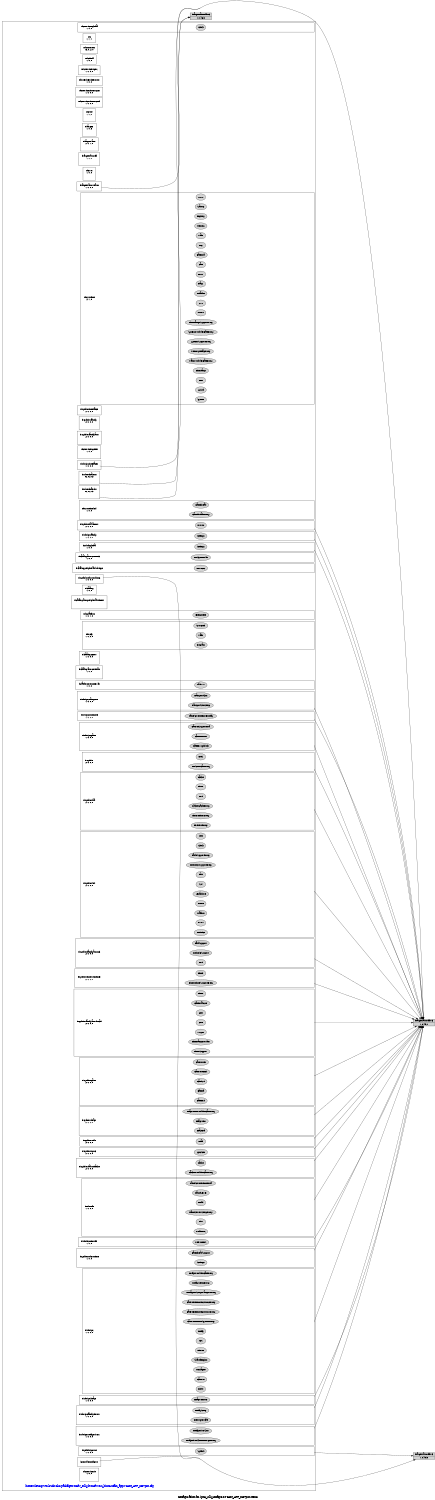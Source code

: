 digraph configuration {
    size="7.5,10";
    rankdir=LR;
    ranksep=".50 equally";
    concentrate=true;
    compound=true;
    label="\nConfiguration for ipnc_rdk_configuro/MAIN_APP_m3vpss.xem3"
  node [font=Helvetica, fontsize=14, fontcolor=black];  subgraph cluster0 {label=""; __cfg [label="/home/sksung/work/udx/ch2/packages/mcfw_sdk_dt/mcfw/src_bios6/main_app/MAIN_APP_m3vpss.cfg", color=white, fontcolor=blue];
    node [font=Helvetica, fontsize=10];    subgraph cluster1 {
        label="";
        xdc_services_global__top [shape=box,label="xdc.services.global\n1, 0, 0", color=white];
        xdc_services_global__bot [shape=point,label="", style=invis];
        xdc_services_global_Clock [style=filled,fillcolor=lightgray, label="Clock"];
        xdc_services_global__top -> xdc_services_global_Clock[style=invis];
        xdc_services_global_Clock -> xdc_services_global__bot[style=invis];
    }
    subgraph cluster2 {
        label="";
        xdc__top [shape=box,label="xdc\n1, 1, 1", color=white];
    }
    subgraph cluster3 {
        label="";
        xdc_corevers__top [shape=box,label="xdc.corevers\n16, 0, 2, 0", color=white];
    }
    subgraph cluster4 {
        label="";
        xdc_shelf__top [shape=box,label="xdc.shelf\n1, 0, 0", color=white];
    }
    subgraph cluster5 {
        label="";
        xdc_services_spec__top [shape=box,label="xdc.services.spec\n1, 0, 0, 0", color=white];
    }
    subgraph cluster6 {
        label="";
        xdc_services_intern_xsr__top [shape=box,label="xdc.services.intern.xsr\n1, 0, 0", color=white];
    }
    subgraph cluster7 {
        label="";
        xdc_services_intern_gen__top [shape=box,label="xdc.services.intern.gen\n1, 0, 0, 0", color=white];
    }
    subgraph cluster8 {
        label="";
        xdc_services_intern_cmd__top [shape=box,label="xdc.services.intern.cmd\n1, 0, 0, 0", color=white];
    }
    subgraph cluster9 {
        label="";
        xdc_bld__top [shape=box,label="xdc.bld\n1, 0, 2", color=white];
        xdc_bld__bot [shape=point,label="", style=invis];
    }
    subgraph cluster10 {
        label="";
        ti_targets__top [shape=box,label="ti.targets\n1, 0, 3", color=white];
        ti_targets__bot [shape=point,label="", style=invis];
    }
    subgraph cluster11 {
        label="";
        ti_targets_arm__top [shape=box,label="ti.targets.arm\n2, 0, 1, 0", color=white];
        ti_targets_arm__bot [shape=point,label="", style=invis];
    }
    subgraph cluster12 {
        label="";
        ti_targets_arm_elf__top [shape=box,label="ti.targets.arm.elf\n1, 0, 0", color=white];
        ti_targets_arm_elf__bot [shape=point,label="", style=invis];
    }
    subgraph cluster13 {
        label="";
        xdc_rov__top [shape=box,label="xdc.rov\n1, 0, 0", color=white];
        xdc_rov__bot [shape=point,label="", style=invis];
    }
    subgraph cluster14 {
        label="";
        xdc_runtime__top [shape=box,label="xdc.runtime\n2, 1, 0", color=white];
        xdc_runtime__bot [shape=point,label="", style=invis];
        xdc_runtime_Assert [style=filled,fillcolor=lightgray, label="Assert"];
        xdc_runtime__top -> xdc_runtime_Assert[style=invis];
        xdc_runtime_Assert -> xdc_runtime__bot[style=invis];
        xdc_runtime_Core [style=filled,fillcolor=lightgray, label="Core"];
        xdc_runtime__top -> xdc_runtime_Core[style=invis];
        xdc_runtime_Core -> xdc_runtime__bot[style=invis];
        xdc_runtime_Defaults [style=filled,fillcolor=lightgray, label="Defaults"];
        xdc_runtime__top -> xdc_runtime_Defaults[style=invis];
        xdc_runtime_Defaults -> xdc_runtime__bot[style=invis];
        xdc_runtime_Diags [style=filled,fillcolor=lightgray, label="Diags"];
        xdc_runtime__top -> xdc_runtime_Diags[style=invis];
        xdc_runtime_Diags -> xdc_runtime__bot[style=invis];
        xdc_runtime_Error [style=filled,fillcolor=lightgray, label="Error"];
        xdc_runtime__top -> xdc_runtime_Error[style=invis];
        xdc_runtime_Error -> xdc_runtime__bot[style=invis];
        xdc_runtime_Gate [style=filled,fillcolor=lightgray, label="Gate"];
        xdc_runtime__top -> xdc_runtime_Gate[style=invis];
        xdc_runtime_Gate -> xdc_runtime__bot[style=invis];
        xdc_runtime_GateNull [style=filled,fillcolor=lightgray, label="GateNull"];
        xdc_runtime__top -> xdc_runtime_GateNull[style=invis];
        xdc_runtime_GateNull -> xdc_runtime__bot[style=invis];
        xdc_runtime_Log [style=filled,fillcolor=lightgray, label="Log"];
        xdc_runtime__top -> xdc_runtime_Log[style=invis];
        xdc_runtime_Log -> xdc_runtime__bot[style=invis];
        xdc_runtime_Main [style=filled,fillcolor=lightgray, label="Main"];
        xdc_runtime__top -> xdc_runtime_Main[style=invis];
        xdc_runtime_Main -> xdc_runtime__bot[style=invis];
        xdc_runtime_Memory [style=filled,fillcolor=lightgray, label="Memory"];
        xdc_runtime__top -> xdc_runtime_Memory[style=invis];
        xdc_runtime_Memory -> xdc_runtime__bot[style=invis];
        xdc_runtime_Registry [style=filled,fillcolor=lightgray, label="Registry"];
        xdc_runtime__top -> xdc_runtime_Registry[style=invis];
        xdc_runtime_Registry -> xdc_runtime__bot[style=invis];
        xdc_runtime_Startup [style=filled,fillcolor=lightgray, label="Startup"];
        xdc_runtime__top -> xdc_runtime_Startup[style=invis];
        xdc_runtime_Startup -> xdc_runtime__bot[style=invis];
        xdc_runtime_Reset [style=filled,fillcolor=lightgray, label="Reset"];
        xdc_runtime__top -> xdc_runtime_Reset[style=invis];
        xdc_runtime_Reset -> xdc_runtime__bot[style=invis];
        xdc_runtime_System [style=filled,fillcolor=lightgray, label="System"];
        xdc_runtime__top -> xdc_runtime_System[style=invis];
        xdc_runtime_System -> xdc_runtime__bot[style=invis];
        xdc_runtime_SysStd [style=filled,fillcolor=lightgray, label="SysStd"];
        xdc_runtime__top -> xdc_runtime_SysStd[style=invis];
        xdc_runtime_SysStd -> xdc_runtime__bot[style=invis];
        xdc_runtime_Text [style=filled,fillcolor=lightgray, label="Text"];
        xdc_runtime__top -> xdc_runtime_Text[style=invis];
        xdc_runtime_Text -> xdc_runtime__bot[style=invis];
        xdc_runtime_Timestamp [style=filled,fillcolor=lightgray, label="Timestamp"];
        xdc_runtime__top -> xdc_runtime_Timestamp[style=invis];
        xdc_runtime_Timestamp -> xdc_runtime__bot[style=invis];
        xdc_runtime_Main_Module_GateProxy [style=filled,fillcolor=lightgray, label="Main_Module_GateProxy"];
        xdc_runtime__top -> xdc_runtime_Main_Module_GateProxy[style=invis];
        xdc_runtime_Main_Module_GateProxy -> xdc_runtime__bot[style=invis];
        xdc_runtime_Memory_HeapProxy [style=filled,fillcolor=lightgray, label="Memory_HeapProxy"];
        xdc_runtime__top -> xdc_runtime_Memory_HeapProxy[style=invis];
        xdc_runtime_Memory_HeapProxy -> xdc_runtime__bot[style=invis];
        xdc_runtime_System_SupportProxy [style=filled,fillcolor=lightgray, label="System_SupportProxy"];
        xdc_runtime__top -> xdc_runtime_System_SupportProxy[style=invis];
        xdc_runtime_System_SupportProxy -> xdc_runtime__bot[style=invis];
        xdc_runtime_System_Module_GateProxy [style=filled,fillcolor=lightgray, label="System_Module_GateProxy"];
        xdc_runtime__top -> xdc_runtime_System_Module_GateProxy[style=invis];
        xdc_runtime_System_Module_GateProxy -> xdc_runtime__bot[style=invis];
        xdc_runtime_Timestamp_SupportProxy [style=filled,fillcolor=lightgray, label="Timestamp_SupportProxy"];
        xdc_runtime__top -> xdc_runtime_Timestamp_SupportProxy[style=invis];
        xdc_runtime_Timestamp_SupportProxy -> xdc_runtime__bot[style=invis];
    }
    subgraph cluster15 {
        label="";
        ti_targets_arm_rtsarm__top [shape=box,label="ti.targets.arm.rtsarm\n1, 0, 0, 0", color=white];
    }
    subgraph cluster16 {
        label="";
        ti_sysbios_interfaces__top [shape=box,label="ti.sysbios.interfaces\n2, 0, 0, 0", color=white];
    }
    subgraph cluster17 {
        label="";
        ti_sysbios_family__top [shape=box,label="ti.sysbios.family\n2, 0, 0, 0", color=white];
        ti_sysbios_family__bot [shape=point,label="", style=invis];
    }
    subgraph cluster18 {
        label="";
        ti_sysbios_family_arm__top [shape=box,label="ti.sysbios.family.arm\n2, 0, 0, 0", color=white];
        ti_sysbios_family_arm__bot [shape=point,label="", style=invis];
    }
    subgraph cluster19 {
        label="";
        xdc_services_getset__top [shape=box,label="xdc.services.getset\n1, 0, 0", color=white];
        xdc_services_getset__bot [shape=point,label="", style=invis];
    }
    subgraph cluster20 {
        label="";
        xdc_runtime_knl__top [shape=box,label="xdc.runtime.knl\n1, 0, 0", color=white];
        xdc_runtime_knl__bot [shape=point,label="", style=invis];
        xdc_runtime_knl_GateThread [style=filled,fillcolor=lightgray, label="GateThread"];
        xdc_runtime_knl__top -> xdc_runtime_knl_GateThread[style=invis];
        xdc_runtime_knl_GateThread -> xdc_runtime_knl__bot[style=invis];
        xdc_runtime_knl_GateThread_Proxy [style=filled,fillcolor=lightgray, label="GateThread_Proxy"];
        xdc_runtime_knl__top -> xdc_runtime_knl_GateThread_Proxy[style=invis];
        xdc_runtime_knl_GateThread_Proxy -> xdc_runtime_knl__bot[style=invis];
    }
    subgraph cluster21 {
        label="";
        ti_sdo_edma3_rm__top [shape=box,label="ti.sdo.edma3.rm\n02, 02, 02", color=white];
        ti_sdo_edma3_rm__bot [shape=point,label="", style=invis];
    }
    subgraph cluster22 {
        label="";
        ti_sdo_edma3_drv__top [shape=box,label="ti.sdo.edma3.drv\n02, 02, 02", color=white];
        ti_sdo_edma3_drv__bot [shape=point,label="", style=invis];
    }
    subgraph cluster23 {
        label="";
        ti_sysbios_hal_ammu__top [shape=box,label="ti.sysbios.hal.ammu\n2, 0, 0, 0", color=white];
        ti_sysbios_hal_ammu__bot [shape=point,label="", style=invis];
        ti_sysbios_hal_ammu_AMMU [style=filled,fillcolor=lightgray, label="AMMU"];
        ti_sysbios_hal_ammu__top -> ti_sysbios_hal_ammu_AMMU[style=invis];
        ti_sysbios_hal_ammu_AMMU -> ti_sysbios_hal_ammu__bot[style=invis];
    }
    subgraph cluster24 {
        label="";
        ti_sdo_ipc_interfaces__top [shape=box,label="ti.sdo.ipc.interfaces\n1, 0, 0, 0", color=white];
    }
    subgraph cluster25 {
        label="";
        ti_sdo_ipc_family__top [shape=box,label="ti.sdo.ipc.family\n1, 0, 0, 0", color=white];
        ti_sdo_ipc_family__bot [shape=point,label="", style=invis];
        ti_sdo_ipc_family_Settings [style=filled,fillcolor=lightgray, label="Settings"];
        ti_sdo_ipc_family__top -> ti_sdo_ipc_family_Settings[style=invis];
        ti_sdo_ipc_family_Settings -> ti_sdo_ipc_family__bot[style=invis];
    }
    subgraph cluster26 {
        label="";
        ti_syslink_utils_rtos_bios6__top [shape=box,label="ti.syslink.utils.rtos.bios6\n1, 0, 0, 0", color=white];
    }
    subgraph cluster27 {
        label="";
        ti_sdo_fc_global__top [shape=box,label="ti.sdo.fc.global\n1, 0, 0", color=white];
        ti_sdo_fc_global__bot [shape=point,label="", style=invis];
        ti_sdo_fc_global_Settings [style=filled,fillcolor=lightgray, label="Settings"];
        ti_sdo_fc_global__top -> ti_sdo_fc_global_Settings[style=invis];
        ti_sdo_fc_global_Settings -> ti_sdo_fc_global__bot[style=invis];
    }
    subgraph cluster28 {
        label="";
        ti_catalog_arm_cortexm3__top [shape=box,label="ti.catalog.arm.cortexm3\n1, 0, 0", color=white];
        ti_catalog_arm_cortexm3__bot [shape=point,label="", style=invis];
        ti_catalog_arm_cortexm3_TMS320TI814X [style=filled,fillcolor=lightgray, label="TMS320TI814X"];
        ti_catalog_arm_cortexm3__top -> ti_catalog_arm_cortexm3_TMS320TI814X[style=invis];
        ti_catalog_arm_cortexm3_TMS320TI814X -> ti_catalog_arm_cortexm3__bot[style=invis];
    }
    subgraph cluster29 {
        label="";
        ti_catalog_peripherals_hdvicp2__top [shape=box,label="ti.catalog.peripherals.hdvicp2\n", color=white];
        ti_catalog_peripherals_hdvicp2__bot [shape=point,label="", style=invis];
        ti_catalog_peripherals_hdvicp2_HDVICP2 [style=filled,fillcolor=lightgray, label="HDVICP2"];
        ti_catalog_peripherals_hdvicp2__top -> ti_catalog_peripherals_hdvicp2_HDVICP2[style=invis];
        ti_catalog_peripherals_hdvicp2_HDVICP2 -> ti_catalog_peripherals_hdvicp2__bot[style=invis];
    }
    subgraph cluster30 {
        label="";
        ti_catalog__top [shape=box,label="ti.catalog\n1, 0, 0", color=white];
    }
    subgraph cluster31 {
        label="";
        ti_catalog_arm_peripherals_timers__top [shape=box,label="ti.catalog.arm.peripherals.timers\n", color=white];
        ti_catalog_arm_peripherals_timers__bot [shape=point,label="", style=invis];
    }
    subgraph cluster32 {
        label="";
        xdc_platform__top [shape=box,label="xdc.platform\n1, 0, 1, 0", color=white];
        xdc_platform__bot [shape=point,label="", style=invis];
        xdc_platform_ExeContext [style=filled,fillcolor=lightgray, label="ExeContext"];
        xdc_platform__top -> xdc_platform_ExeContext[style=invis];
        xdc_platform_ExeContext -> xdc_platform__bot[style=invis];
    }
    subgraph cluster33 {
        label="";
        xdc_cfg__top [shape=box,label="xdc.cfg\n1, 0, 2, 0", color=white];
        xdc_cfg__bot [shape=point,label="", style=invis];
        xdc_cfg_Program [style=filled,fillcolor=lightgray, label="Program"];
        xdc_cfg__top -> xdc_cfg_Program[style=invis];
        xdc_cfg_Program -> xdc_cfg__bot[style=invis];
        xdc_cfg_Main [style=filled,fillcolor=lightgray, label="Main"];
        xdc_cfg__top -> xdc_cfg_Main[style=invis];
        xdc_cfg_Main -> xdc_cfg__bot[style=invis];
        xdc_cfg_SourceDir [style=filled,fillcolor=lightgray, label="SourceDir"];
        xdc_cfg__top -> xdc_cfg_SourceDir[style=invis];
        xdc_cfg_SourceDir -> xdc_cfg__bot[style=invis];
    }
    subgraph cluster34 {
        label="";
        ti_catalog_c6000__top [shape=box,label="ti.catalog.c6000\n1, 0, 0, 0", color=white];
        ti_catalog_c6000__bot [shape=point,label="", style=invis];
    }
    subgraph cluster35 {
        label="";
        ti_catalog_arm_cortexa8__top [shape=box,label="ti.catalog.arm.cortexa8\n1, 0, 0", color=white];
        ti_catalog_arm_cortexa8__bot [shape=point,label="", style=invis];
    }
    subgraph cluster36 {
        label="";
        ti_platforms_evmTI814X__top [shape=box,label="ti.platforms.evmTI814X\n1, 0, 0", color=white];
        ti_platforms_evmTI814X__bot [shape=point,label="", style=invis];
        ti_platforms_evmTI814X_Platform [style=filled,fillcolor=lightgray, label="Platform"];
        ti_platforms_evmTI814X__top -> ti_platforms_evmTI814X_Platform[style=invis];
        ti_platforms_evmTI814X_Platform -> ti_platforms_evmTI814X__bot[style=invis];
    }
    subgraph cluster37 {
        label="";
        ti_sysbios__top [shape=box,label="ti.sysbios\n2, 0, 0, 0", color=white];
        ti_sysbios__bot [shape=point,label="", style=invis];
        ti_sysbios_BIOS [style=filled,fillcolor=lightgray, label="BIOS"];
        ti_sysbios__top -> ti_sysbios_BIOS[style=invis];
        ti_sysbios_BIOS -> ti_sysbios__bot[style=invis];
        ti_sysbios_BIOS_RtsGateProxy [style=filled,fillcolor=lightgray, label="BIOS_RtsGateProxy"];
        ti_sysbios__top -> ti_sysbios_BIOS_RtsGateProxy[style=invis];
        ti_sysbios_BIOS_RtsGateProxy -> ti_sysbios__bot[style=invis];
    }
    subgraph cluster38 {
        label="";
        ti_sysbios_hal__top [shape=box,label="ti.sysbios.hal\n2, 0, 0, 0", color=white];
        ti_sysbios_hal__bot [shape=point,label="", style=invis];
        ti_sysbios_hal_Hwi [style=filled,fillcolor=lightgray, label="Hwi"];
        ti_sysbios_hal__top -> ti_sysbios_hal_Hwi[style=invis];
        ti_sysbios_hal_Hwi -> ti_sysbios_hal__bot[style=invis];
        ti_sysbios_hal_Timer [style=filled,fillcolor=lightgray, label="Timer"];
        ti_sysbios_hal__top -> ti_sysbios_hal_Timer[style=invis];
        ti_sysbios_hal_Timer -> ti_sysbios_hal__bot[style=invis];
        ti_sysbios_hal_Cache [style=filled,fillcolor=lightgray, label="Cache"];
        ti_sysbios_hal__top -> ti_sysbios_hal_Cache[style=invis];
        ti_sysbios_hal_Cache -> ti_sysbios_hal__bot[style=invis];
        ti_sysbios_hal_Hwi_HwiProxy [style=filled,fillcolor=lightgray, label="Hwi_HwiProxy"];
        ti_sysbios_hal__top -> ti_sysbios_hal_Hwi_HwiProxy[style=invis];
        ti_sysbios_hal_Hwi_HwiProxy -> ti_sysbios_hal__bot[style=invis];
        ti_sysbios_hal_Timer_TimerProxy [style=filled,fillcolor=lightgray, label="Timer_TimerProxy"];
        ti_sysbios_hal__top -> ti_sysbios_hal_Timer_TimerProxy[style=invis];
        ti_sysbios_hal_Timer_TimerProxy -> ti_sysbios_hal__bot[style=invis];
        ti_sysbios_hal_Cache_CacheProxy [style=filled,fillcolor=lightgray, label="Cache_CacheProxy"];
        ti_sysbios_hal__top -> ti_sysbios_hal_Cache_CacheProxy[style=invis];
        ti_sysbios_hal_Cache_CacheProxy -> ti_sysbios_hal__bot[style=invis];
    }
    subgraph cluster39 {
        label="";
        ti_sysbios_knl__top [shape=box,label="ti.sysbios.knl\n2, 0, 0, 0", color=white];
        ti_sysbios_knl__bot [shape=point,label="", style=invis];
        ti_sysbios_knl_Clock [style=filled,fillcolor=lightgray, label="Clock"];
        ti_sysbios_knl__top -> ti_sysbios_knl_Clock[style=invis];
        ti_sysbios_knl_Clock -> ti_sysbios_knl__bot[style=invis];
        ti_sysbios_knl_Idle [style=filled,fillcolor=lightgray, label="Idle"];
        ti_sysbios_knl__top -> ti_sysbios_knl_Idle[style=invis];
        ti_sysbios_knl_Idle -> ti_sysbios_knl__bot[style=invis];
        ti_sysbios_knl_Intrinsics [style=filled,fillcolor=lightgray, label="Intrinsics"];
        ti_sysbios_knl__top -> ti_sysbios_knl_Intrinsics[style=invis];
        ti_sysbios_knl_Intrinsics -> ti_sysbios_knl__bot[style=invis];
        ti_sysbios_knl_Event [style=filled,fillcolor=lightgray, label="Event"];
        ti_sysbios_knl__top -> ti_sysbios_knl_Event[style=invis];
        ti_sysbios_knl_Event -> ti_sysbios_knl__bot[style=invis];
        ti_sysbios_knl_Mailbox [style=filled,fillcolor=lightgray, label="Mailbox"];
        ti_sysbios_knl__top -> ti_sysbios_knl_Mailbox[style=invis];
        ti_sysbios_knl_Mailbox -> ti_sysbios_knl__bot[style=invis];
        ti_sysbios_knl_Queue [style=filled,fillcolor=lightgray, label="Queue"];
        ti_sysbios_knl__top -> ti_sysbios_knl_Queue[style=invis];
        ti_sysbios_knl_Queue -> ti_sysbios_knl__bot[style=invis];
        ti_sysbios_knl_Semaphore [style=filled,fillcolor=lightgray, label="Semaphore"];
        ti_sysbios_knl__top -> ti_sysbios_knl_Semaphore[style=invis];
        ti_sysbios_knl_Semaphore -> ti_sysbios_knl__bot[style=invis];
        ti_sysbios_knl_Swi [style=filled,fillcolor=lightgray, label="Swi"];
        ti_sysbios_knl__top -> ti_sysbios_knl_Swi[style=invis];
        ti_sysbios_knl_Swi -> ti_sysbios_knl__bot[style=invis];
        ti_sysbios_knl_Task [style=filled,fillcolor=lightgray, label="Task"];
        ti_sysbios_knl__top -> ti_sysbios_knl_Task[style=invis];
        ti_sysbios_knl_Task -> ti_sysbios_knl__bot[style=invis];
        ti_sysbios_knl_Intrinsics_SupportProxy [style=filled,fillcolor=lightgray, label="Intrinsics_SupportProxy"];
        ti_sysbios_knl__top -> ti_sysbios_knl_Intrinsics_SupportProxy[style=invis];
        ti_sysbios_knl_Intrinsics_SupportProxy -> ti_sysbios_knl__bot[style=invis];
        ti_sysbios_knl_Task_SupportProxy [style=filled,fillcolor=lightgray, label="Task_SupportProxy"];
        ti_sysbios_knl__top -> ti_sysbios_knl_Task_SupportProxy[style=invis];
        ti_sysbios_knl_Task_SupportProxy -> ti_sysbios_knl__bot[style=invis];
    }
    subgraph cluster40 {
        label="";
        ti_sysbios_family_arm_m3__top [shape=box,label="ti.sysbios.family.arm.m3\n2, 0, 0, 0", color=white];
        ti_sysbios_family_arm_m3__bot [shape=point,label="", style=invis];
        ti_sysbios_family_arm_m3_Hwi [style=filled,fillcolor=lightgray, label="Hwi"];
        ti_sysbios_family_arm_m3__top -> ti_sysbios_family_arm_m3_Hwi[style=invis];
        ti_sysbios_family_arm_m3_Hwi -> ti_sysbios_family_arm_m3__bot[style=invis];
        ti_sysbios_family_arm_m3_IntrinsicsSupport [style=filled,fillcolor=lightgray, label="IntrinsicsSupport"];
        ti_sysbios_family_arm_m3__top -> ti_sysbios_family_arm_m3_IntrinsicsSupport[style=invis];
        ti_sysbios_family_arm_m3_IntrinsicsSupport -> ti_sysbios_family_arm_m3__bot[style=invis];
        ti_sysbios_family_arm_m3_TaskSupport [style=filled,fillcolor=lightgray, label="TaskSupport"];
        ti_sysbios_family_arm_m3__top -> ti_sysbios_family_arm_m3_TaskSupport[style=invis];
        ti_sysbios_family_arm_m3_TaskSupport -> ti_sysbios_family_arm_m3__bot[style=invis];
    }
    subgraph cluster41 {
        label="";
        ti_sysbios_timers_dmtimer__top [shape=box,label="ti.sysbios.timers.dmtimer\n2, 0, 0, 0", color=white];
        ti_sysbios_timers_dmtimer__bot [shape=point,label="", style=invis];
        ti_sysbios_timers_dmtimer_Timer [style=filled,fillcolor=lightgray, label="Timer"];
        ti_sysbios_timers_dmtimer__top -> ti_sysbios_timers_dmtimer_Timer[style=invis];
        ti_sysbios_timers_dmtimer_Timer -> ti_sysbios_timers_dmtimer__bot[style=invis];
        ti_sysbios_timers_dmtimer_Timer_TimerSupportProxy [style=filled,fillcolor=lightgray, label="Timer_TimerSupportProxy"];
        ti_sysbios_timers_dmtimer__top -> ti_sysbios_timers_dmtimer_Timer_TimerSupportProxy[style=invis];
        ti_sysbios_timers_dmtimer_Timer_TimerSupportProxy -> ti_sysbios_timers_dmtimer__bot[style=invis];
    }
    subgraph cluster42 {
        label="";
        ti_sysbios_family_arm_ducati__top [shape=box,label="ti.sysbios.family.arm.ducati\n2, 0, 0, 0", color=white];
        ti_sysbios_family_arm_ducati__bot [shape=point,label="", style=invis];
        ti_sysbios_family_arm_ducati_Core [style=filled,fillcolor=lightgray, label="Core"];
        ti_sysbios_family_arm_ducati__top -> ti_sysbios_family_arm_ducati_Core[style=invis];
        ti_sysbios_family_arm_ducati_Core -> ti_sysbios_family_arm_ducati__bot[style=invis];
        ti_sysbios_family_arm_ducati_CTM [style=filled,fillcolor=lightgray, label="CTM"];
        ti_sysbios_family_arm_ducati__top -> ti_sysbios_family_arm_ducati_CTM[style=invis];
        ti_sysbios_family_arm_ducati_CTM -> ti_sysbios_family_arm_ducati__bot[style=invis];
        ti_sysbios_family_arm_ducati_GateDualCore [style=filled,fillcolor=lightgray, label="GateDualCore"];
        ti_sysbios_family_arm_ducati__top -> ti_sysbios_family_arm_ducati_GateDualCore[style=invis];
        ti_sysbios_family_arm_ducati_GateDualCore -> ti_sysbios_family_arm_ducati__bot[style=invis];
        ti_sysbios_family_arm_ducati_Timer [style=filled,fillcolor=lightgray, label="Timer"];
        ti_sysbios_family_arm_ducati__top -> ti_sysbios_family_arm_ducati_Timer[style=invis];
        ti_sysbios_family_arm_ducati_Timer -> ti_sysbios_family_arm_ducati__bot[style=invis];
        ti_sysbios_family_arm_ducati_TimerSupport [style=filled,fillcolor=lightgray, label="TimerSupport"];
        ti_sysbios_family_arm_ducati__top -> ti_sysbios_family_arm_ducati_TimerSupport[style=invis];
        ti_sysbios_family_arm_ducati_TimerSupport -> ti_sysbios_family_arm_ducati__bot[style=invis];
        ti_sysbios_family_arm_ducati_TimestampProvider [style=filled,fillcolor=lightgray, label="TimestampProvider"];
        ti_sysbios_family_arm_ducati__top -> ti_sysbios_family_arm_ducati_TimestampProvider[style=invis];
        ti_sysbios_family_arm_ducati_TimestampProvider -> ti_sysbios_family_arm_ducati__bot[style=invis];
        ti_sysbios_family_arm_ducati_Wugen [style=filled,fillcolor=lightgray, label="Wugen"];
        ti_sysbios_family_arm_ducati__top -> ti_sysbios_family_arm_ducati_Wugen[style=invis];
        ti_sysbios_family_arm_ducati_Wugen -> ti_sysbios_family_arm_ducati__bot[style=invis];
    }
    subgraph cluster43 {
        label="";
        ti_sysbios_gates__top [shape=box,label="ti.sysbios.gates\n2, 0, 0, 0", color=white];
        ti_sysbios_gates__bot [shape=point,label="", style=invis];
        ti_sysbios_gates_GateHwi [style=filled,fillcolor=lightgray, label="GateHwi"];
        ti_sysbios_gates__top -> ti_sysbios_gates_GateHwi[style=invis];
        ti_sysbios_gates_GateHwi -> ti_sysbios_gates__bot[style=invis];
        ti_sysbios_gates_GateAll [style=filled,fillcolor=lightgray, label="GateAll"];
        ti_sysbios_gates__top -> ti_sysbios_gates_GateAll[style=invis];
        ti_sysbios_gates_GateAll -> ti_sysbios_gates__bot[style=invis];
        ti_sysbios_gates_GateSwi [style=filled,fillcolor=lightgray, label="GateSwi"];
        ti_sysbios_gates__top -> ti_sysbios_gates_GateSwi[style=invis];
        ti_sysbios_gates_GateSwi -> ti_sysbios_gates__bot[style=invis];
        ti_sysbios_gates_GateMutexPri [style=filled,fillcolor=lightgray, label="GateMutexPri"];
        ti_sysbios_gates__top -> ti_sysbios_gates_GateMutexPri[style=invis];
        ti_sysbios_gates_GateMutexPri -> ti_sysbios_gates__bot[style=invis];
        ti_sysbios_gates_GateMutex [style=filled,fillcolor=lightgray, label="GateMutex"];
        ti_sysbios_gates__top -> ti_sysbios_gates_GateMutex[style=invis];
        ti_sysbios_gates_GateMutex -> ti_sysbios_gates__bot[style=invis];
    }
    subgraph cluster44 {
        label="";
        ti_sysbios_heaps__top [shape=box,label="ti.sysbios.heaps\n2, 0, 0, 0", color=white];
        ti_sysbios_heaps__bot [shape=point,label="", style=invis];
        ti_sysbios_heaps_HeapBuf [style=filled,fillcolor=lightgray, label="HeapBuf"];
        ti_sysbios_heaps__top -> ti_sysbios_heaps_HeapBuf[style=invis];
        ti_sysbios_heaps_HeapBuf -> ti_sysbios_heaps__bot[style=invis];
        ti_sysbios_heaps_HeapMem [style=filled,fillcolor=lightgray, label="HeapMem"];
        ti_sysbios_heaps__top -> ti_sysbios_heaps_HeapMem[style=invis];
        ti_sysbios_heaps_HeapMem -> ti_sysbios_heaps__bot[style=invis];
        ti_sysbios_heaps_HeapMem_Module_GateProxy [style=filled,fillcolor=lightgray, label="HeapMem_Module_GateProxy"];
        ti_sysbios_heaps__top -> ti_sysbios_heaps_HeapMem_Module_GateProxy[style=invis];
        ti_sysbios_heaps_HeapMem_Module_GateProxy -> ti_sysbios_heaps__bot[style=invis];
    }
    subgraph cluster45 {
        label="";
        ti_sysbios_utils__top [shape=box,label="ti.sysbios.utils\n2, 0, 0, 0", color=white];
        ti_sysbios_utils__bot [shape=point,label="", style=invis];
        ti_sysbios_utils_Load [style=filled,fillcolor=lightgray, label="Load"];
        ti_sysbios_utils__top -> ti_sysbios_utils_Load[style=invis];
        ti_sysbios_utils_Load -> ti_sysbios_utils__bot[style=invis];
    }
    subgraph cluster46 {
        label="";
        ti_sysbios_syncs__top [shape=box,label="ti.sysbios.syncs\n2, 0, 0, 0", color=white];
        ti_sysbios_syncs__bot [shape=point,label="", style=invis];
        ti_sysbios_syncs_SyncSem [style=filled,fillcolor=lightgray, label="SyncSem"];
        ti_sysbios_syncs__top -> ti_sysbios_syncs_SyncSem[style=invis];
        ti_sysbios_syncs_SyncSem -> ti_sysbios_syncs__bot[style=invis];
    }
    subgraph cluster47 {
        label="";
        ti_sysbios_hal_unicache__top [shape=box,label="ti.sysbios.hal.unicache\n2, 0, 0, 0", color=white];
        ti_sysbios_hal_unicache__bot [shape=point,label="", style=invis];
        ti_sysbios_hal_unicache_Cache [style=filled,fillcolor=lightgray, label="Cache"];
        ti_sysbios_hal_unicache__top -> ti_sysbios_hal_unicache_Cache[style=invis];
        ti_sysbios_hal_unicache_Cache -> ti_sysbios_hal_unicache__bot[style=invis];
        ti_sysbios_hal_unicache_Cache_Module_GateProxy [style=filled,fillcolor=lightgray, label="Cache_Module_GateProxy"];
        ti_sysbios_hal_unicache__top -> ti_sysbios_hal_unicache_Cache_Module_GateProxy[style=invis];
        ti_sysbios_hal_unicache_Cache_Module_GateProxy -> ti_sysbios_hal_unicache__bot[style=invis];
    }
    subgraph cluster48 {
        label="";
        ti_sdo_utils__top [shape=box,label="ti.sdo.utils\n1, 0, 0, 0", color=white];
        ti_sdo_utils__bot [shape=point,label="", style=invis];
        ti_sdo_utils_Build [style=filled,fillcolor=lightgray, label="Build"];
        ti_sdo_utils__top -> ti_sdo_utils_Build[style=invis];
        ti_sdo_utils_Build -> ti_sdo_utils__bot[style=invis];
        ti_sdo_utils_NameServer [style=filled,fillcolor=lightgray, label="NameServer"];
        ti_sdo_utils__top -> ti_sdo_utils_NameServer[style=invis];
        ti_sdo_utils_NameServer -> ti_sdo_utils__bot[style=invis];
        ti_sdo_utils_NameServerRemoteNull [style=filled,fillcolor=lightgray, label="NameServerRemoteNull"];
        ti_sdo_utils__top -> ti_sdo_utils_NameServerRemoteNull[style=invis];
        ti_sdo_utils_NameServerRemoteNull -> ti_sdo_utils__bot[style=invis];
        ti_sdo_utils_MultiProc [style=filled,fillcolor=lightgray, label="MultiProc"];
        ti_sdo_utils__top -> ti_sdo_utils_MultiProc[style=invis];
        ti_sdo_utils_MultiProc -> ti_sdo_utils__bot[style=invis];
        ti_sdo_utils_List [style=filled,fillcolor=lightgray, label="List"];
        ti_sdo_utils__top -> ti_sdo_utils_List[style=invis];
        ti_sdo_utils_List -> ti_sdo_utils__bot[style=invis];
        ti_sdo_utils_NameServer_SetupProxy [style=filled,fillcolor=lightgray, label="NameServer_SetupProxy"];
        ti_sdo_utils__top -> ti_sdo_utils_NameServer_SetupProxy[style=invis];
        ti_sdo_utils_NameServer_SetupProxy -> ti_sdo_utils__bot[style=invis];
    }
    subgraph cluster49 {
        label="";
        ti_sdo_fc_memutils__top [shape=box,label="ti.sdo.fc.memutils\n1, 0, 0", color=white];
        ti_sdo_fc_memutils__bot [shape=point,label="", style=invis];
        ti_sdo_fc_memutils_MEMUTILS [style=filled,fillcolor=lightgray, label="MEMUTILS"];
        ti_sdo_fc_memutils__top -> ti_sdo_fc_memutils_MEMUTILS[style=invis];
        ti_sdo_fc_memutils_MEMUTILS -> ti_sdo_fc_memutils__bot[style=invis];
    }
    subgraph cluster50 {
        label="";
        ti_sysbios_xdcruntime__top [shape=box,label="ti.sysbios.xdcruntime\n1, 0, 0", color=white];
        ti_sysbios_xdcruntime__bot [shape=point,label="", style=invis];
        ti_sysbios_xdcruntime_GateThreadSupport [style=filled,fillcolor=lightgray, label="GateThreadSupport"];
        ti_sysbios_xdcruntime__top -> ti_sysbios_xdcruntime_GateThreadSupport[style=invis];
        ti_sysbios_xdcruntime_GateThreadSupport -> ti_sysbios_xdcruntime__bot[style=invis];
        ti_sysbios_xdcruntime_Settings [style=filled,fillcolor=lightgray, label="Settings"];
        ti_sysbios_xdcruntime__top -> ti_sysbios_xdcruntime_Settings[style=invis];
        ti_sysbios_xdcruntime_Settings -> ti_sysbios_xdcruntime__bot[style=invis];
    }
    subgraph cluster51 {
        label="";
        ti_sdo_ipc__top [shape=box,label="ti.sdo.ipc\n1, 0, 0, 0", color=white];
        ti_sdo_ipc__bot [shape=point,label="", style=invis];
        ti_sdo_ipc_Build [style=filled,fillcolor=lightgray, label="Build"];
        ti_sdo_ipc__top -> ti_sdo_ipc_Build[style=invis];
        ti_sdo_ipc_Build -> ti_sdo_ipc__bot[style=invis];
        ti_sdo_ipc_GateMP [style=filled,fillcolor=lightgray, label="GateMP"];
        ti_sdo_ipc__top -> ti_sdo_ipc_GateMP[style=invis];
        ti_sdo_ipc_GateMP -> ti_sdo_ipc__bot[style=invis];
        ti_sdo_ipc_MessageQ [style=filled,fillcolor=lightgray, label="MessageQ"];
        ti_sdo_ipc__top -> ti_sdo_ipc_MessageQ[style=invis];
        ti_sdo_ipc_MessageQ -> ti_sdo_ipc__bot[style=invis];
        ti_sdo_ipc_SharedRegion [style=filled,fillcolor=lightgray, label="SharedRegion"];
        ti_sdo_ipc__top -> ti_sdo_ipc_SharedRegion[style=invis];
        ti_sdo_ipc_SharedRegion -> ti_sdo_ipc__bot[style=invis];
        ti_sdo_ipc_ListMP [style=filled,fillcolor=lightgray, label="ListMP"];
        ti_sdo_ipc__top -> ti_sdo_ipc_ListMP[style=invis];
        ti_sdo_ipc_ListMP -> ti_sdo_ipc__bot[style=invis];
        ti_sdo_ipc_Ipc [style=filled,fillcolor=lightgray, label="Ipc"];
        ti_sdo_ipc__top -> ti_sdo_ipc_Ipc[style=invis];
        ti_sdo_ipc_Ipc -> ti_sdo_ipc__bot[style=invis];
        ti_sdo_ipc_Notify [style=filled,fillcolor=lightgray, label="Notify"];
        ti_sdo_ipc__top -> ti_sdo_ipc_Notify[style=invis];
        ti_sdo_ipc_Notify -> ti_sdo_ipc__bot[style=invis];
        ti_sdo_ipc_GateMP_RemoteSystemProxy [style=filled,fillcolor=lightgray, label="GateMP_RemoteSystemProxy"];
        ti_sdo_ipc__top -> ti_sdo_ipc_GateMP_RemoteSystemProxy[style=invis];
        ti_sdo_ipc_GateMP_RemoteSystemProxy -> ti_sdo_ipc__bot[style=invis];
        ti_sdo_ipc_GateMP_RemoteCustom1Proxy [style=filled,fillcolor=lightgray, label="GateMP_RemoteCustom1Proxy"];
        ti_sdo_ipc__top -> ti_sdo_ipc_GateMP_RemoteCustom1Proxy[style=invis];
        ti_sdo_ipc_GateMP_RemoteCustom1Proxy -> ti_sdo_ipc__bot[style=invis];
        ti_sdo_ipc_GateMP_RemoteCustom2Proxy [style=filled,fillcolor=lightgray, label="GateMP_RemoteCustom2Proxy"];
        ti_sdo_ipc__top -> ti_sdo_ipc_GateMP_RemoteCustom2Proxy[style=invis];
        ti_sdo_ipc_GateMP_RemoteCustom2Proxy -> ti_sdo_ipc__bot[style=invis];
        ti_sdo_ipc_MessageQ_SetupTransportProxy [style=filled,fillcolor=lightgray, label="MessageQ_SetupTransportProxy"];
        ti_sdo_ipc__top -> ti_sdo_ipc_MessageQ_SetupTransportProxy[style=invis];
        ti_sdo_ipc_MessageQ_SetupTransportProxy -> ti_sdo_ipc__bot[style=invis];
        ti_sdo_ipc_Notify_SetupProxy [style=filled,fillcolor=lightgray, label="Notify_SetupProxy"];
        ti_sdo_ipc__top -> ti_sdo_ipc_Notify_SetupProxy[style=invis];
        ti_sdo_ipc_Notify_SetupProxy -> ti_sdo_ipc__bot[style=invis];
        ti_sdo_ipc_Notify_Module_GateProxy [style=filled,fillcolor=lightgray, label="Notify_Module_GateProxy"];
        ti_sdo_ipc__top -> ti_sdo_ipc_Notify_Module_GateProxy[style=invis];
        ti_sdo_ipc_Notify_Module_GateProxy -> ti_sdo_ipc__bot[style=invis];
    }
    subgraph cluster52 {
        label="";
        ti_sdo_ipc_heaps__top [shape=box,label="ti.sdo.ipc.heaps\n1, 0, 0, 0", color=white];
        ti_sdo_ipc_heaps__bot [shape=point,label="", style=invis];
        ti_sdo_ipc_heaps_HeapMemMP [style=filled,fillcolor=lightgray, label="HeapMemMP"];
        ti_sdo_ipc_heaps__top -> ti_sdo_ipc_heaps_HeapMemMP[style=invis];
        ti_sdo_ipc_heaps_HeapMemMP -> ti_sdo_ipc_heaps__bot[style=invis];
    }
    subgraph cluster53 {
        label="";
        ti_sdo_ipc_family_ti81xx__top [shape=box,label="ti.sdo.ipc.family.ti81xx\n1, 0, 0, 0", color=white];
        ti_sdo_ipc_family_ti81xx__bot [shape=point,label="", style=invis];
        ti_sdo_ipc_family_ti81xx_NotifySetup [style=filled,fillcolor=lightgray, label="NotifySetup"];
        ti_sdo_ipc_family_ti81xx__top -> ti_sdo_ipc_family_ti81xx_NotifySetup[style=invis];
        ti_sdo_ipc_family_ti81xx_NotifySetup -> ti_sdo_ipc_family_ti81xx__bot[style=invis];
        ti_sdo_ipc_family_ti81xx_InterruptDucati [style=filled,fillcolor=lightgray, label="InterruptDucati"];
        ti_sdo_ipc_family_ti81xx__top -> ti_sdo_ipc_family_ti81xx_InterruptDucati[style=invis];
        ti_sdo_ipc_family_ti81xx_InterruptDucati -> ti_sdo_ipc_family_ti81xx__bot[style=invis];
    }
    subgraph cluster54 {
        label="";
        ti_sdo_ipc_notifyDrivers__top [shape=box,label="ti.sdo.ipc.notifyDrivers\n1, 0, 0, 0", color=white];
        ti_sdo_ipc_notifyDrivers__bot [shape=point,label="", style=invis];
        ti_sdo_ipc_notifyDrivers_NotifyDriverShm [style=filled,fillcolor=lightgray, label="NotifyDriverShm"];
        ti_sdo_ipc_notifyDrivers__top -> ti_sdo_ipc_notifyDrivers_NotifyDriverShm[style=invis];
        ti_sdo_ipc_notifyDrivers_NotifyDriverShm -> ti_sdo_ipc_notifyDrivers__bot[style=invis];
        ti_sdo_ipc_notifyDrivers_NotifyDriverShm_InterruptProxy [style=filled,fillcolor=lightgray, label="NotifyDriverShm_InterruptProxy"];
        ti_sdo_ipc_notifyDrivers__top -> ti_sdo_ipc_notifyDrivers_NotifyDriverShm_InterruptProxy[style=invis];
        ti_sdo_ipc_notifyDrivers_NotifyDriverShm_InterruptProxy -> ti_sdo_ipc_notifyDrivers__bot[style=invis];
    }
    subgraph cluster55 {
        label="";
        ti_sdo_ipc_transports__top [shape=box,label="ti.sdo.ipc.transports\n1, 0, 0, 0", color=white];
        ti_sdo_ipc_transports__bot [shape=point,label="", style=invis];
        ti_sdo_ipc_transports_TransportShm [style=filled,fillcolor=lightgray, label="TransportShm"];
        ti_sdo_ipc_transports__top -> ti_sdo_ipc_transports_TransportShm[style=invis];
        ti_sdo_ipc_transports_TransportShm -> ti_sdo_ipc_transports__bot[style=invis];
        ti_sdo_ipc_transports_TransportShmSetup [style=filled,fillcolor=lightgray, label="TransportShmSetup"];
        ti_sdo_ipc_transports__top -> ti_sdo_ipc_transports_TransportShmSetup[style=invis];
        ti_sdo_ipc_transports_TransportShmSetup -> ti_sdo_ipc_transports__bot[style=invis];
    }
    subgraph cluster56 {
        label="";
        ti_sdo_ipc_nsremote__top [shape=box,label="ti.sdo.ipc.nsremote\n1, 0, 0, 0", color=white];
        ti_sdo_ipc_nsremote__bot [shape=point,label="", style=invis];
        ti_sdo_ipc_nsremote_NameServerRemoteNotify [style=filled,fillcolor=lightgray, label="NameServerRemoteNotify"];
        ti_sdo_ipc_nsremote__top -> ti_sdo_ipc_nsremote_NameServerRemoteNotify[style=invis];
        ti_sdo_ipc_nsremote_NameServerRemoteNotify -> ti_sdo_ipc_nsremote__bot[style=invis];
    }
    subgraph cluster57 {
        label="";
        ti_syslink_ipc_rtos__top [shape=box,label="ti.syslink.ipc.rtos\n1, 0, 0, 0", color=white];
        ti_syslink_ipc_rtos__bot [shape=point,label="", style=invis];
        ti_syslink_ipc_rtos_Syslink [style=filled,fillcolor=lightgray, label="Syslink"];
        ti_syslink_ipc_rtos__top -> ti_syslink_ipc_rtos_Syslink[style=invis];
        ti_syslink_ipc_rtos_Syslink -> ti_syslink_ipc_rtos__bot[style=invis];
    }
    subgraph cluster58 {
        label="";
        ti_sdo_ipc_gates__top [shape=box,label="ti.sdo.ipc.gates\n1, 0, 0, 0", color=white];
        ti_sdo_ipc_gates__bot [shape=point,label="", style=invis];
        ti_sdo_ipc_gates_GateHWSpinlock [style=filled,fillcolor=lightgray, label="GateHWSpinlock"];
        ti_sdo_ipc_gates__top -> ti_sdo_ipc_gates_GateHWSpinlock[style=invis];
        ti_sdo_ipc_gates_GateHWSpinlock -> ti_sdo_ipc_gates__bot[style=invis];
        ti_sdo_ipc_gates_GatePeterson [style=filled,fillcolor=lightgray, label="GatePeterson"];
        ti_sdo_ipc_gates__top -> ti_sdo_ipc_gates_GatePeterson[style=invis];
        ti_sdo_ipc_gates_GatePeterson -> ti_sdo_ipc_gates__bot[style=invis];
        ti_sdo_ipc_gates_GateMPSupportNull [style=filled,fillcolor=lightgray, label="GateMPSupportNull"];
        ti_sdo_ipc_gates__top -> ti_sdo_ipc_gates_GateMPSupportNull[style=invis];
        ti_sdo_ipc_gates_GateMPSupportNull -> ti_sdo_ipc_gates__bot[style=invis];
    }
    subgraph cluster59 {
        label="";
        ipnc_rdk_configuro__top [shape=box,label="ipnc_rdk_configuro\n", color=white];
    }
    subgraph cluster60 {
        label="";
        xdc_services_io__top [shape=box,label="xdc.services.io\n1, 0, 0", color=white];
        xdc_services_io__bot [shape=point,label="", style=invis];
    }
  }
  node [font=Helvetica, fontsize=10];
    ti_targets_arm_elf_M3__1_0_4__9_0 [shape=record,label="ti.targets.arm.elf.M3|1,0,4.9,0",style=filled, fillcolor=lightgrey];
    ti_targets_arm_rtsarm__top -> ti_targets_arm_elf_M3__1_0_4__9_0 [ltail=cluster15];
    ti_targets_arm_elf_M3__1_0_4__6_3 [shape=record,label="ti.targets.arm.elf.M3|1,0,4.6,3",style=filled, fillcolor=lightgrey];
    ti_sdo_edma3_rm__bot -> ti_targets_arm_elf_M3__1_0_4__6_3 [ltail=cluster21];
    ti_targets_arm_elf_M3__1_0_4__6_3 [shape=record,label="ti.targets.arm.elf.M3|1,0,4.6,3",style=filled, fillcolor=lightgrey];
    ti_sdo_edma3_drv__bot -> ti_targets_arm_elf_M3__1_0_4__6_3 [ltail=cluster22];
    ti_targets_arm_elf_M3__1_0_4__9_0 [shape=record,label="ti.targets.arm.elf.M3|1,0,4.9,0",style=filled, fillcolor=lightgrey];
    ti_sysbios_hal_ammu__bot -> ti_targets_arm_elf_M3__1_0_4__9_0 [ltail=cluster23];
    ti_targets_arm_elf_M3__1_0_4__9_0 [shape=record,label="ti.targets.arm.elf.M3|1,0,4.9,0",style=filled, fillcolor=lightgrey];
    ti_sdo_ipc_interfaces__top -> ti_targets_arm_elf_M3__1_0_4__9_0 [ltail=cluster24];
    ti_targets_arm_elf_M3__1_0_4__9_0 [shape=record,label="ti.targets.arm.elf.M3|1,0,4.9,0",style=filled, fillcolor=lightgrey];
    ti_sdo_ipc_family__bot -> ti_targets_arm_elf_M3__1_0_4__9_0 [ltail=cluster25];
    ti_targets_arm_elf_M3__1_0_4__9_5 [shape=record,label="ti.targets.arm.elf.M3|1,0,4.9,5",style=filled, fillcolor=lightgrey];
    ti_syslink_utils_rtos_bios6__top -> ti_targets_arm_elf_M3__1_0_4__9_5 [ltail=cluster26];
    ti_targets_arm_elf_M3__1_0_4__9_0 [shape=record,label="ti.targets.arm.elf.M3|1,0,4.9,0",style=filled, fillcolor=lightgrey];
    ti_sdo_fc_global__bot -> ti_targets_arm_elf_M3__1_0_4__9_0 [ltail=cluster27];
    ti_targets_arm_elf_M3__1_0_4__9_0 [shape=record,label="ti.targets.arm.elf.M3|1,0,4.9,0",style=filled, fillcolor=lightgrey];
    ti_sysbios__bot -> ti_targets_arm_elf_M3__1_0_4__9_0 [ltail=cluster37];
    ti_targets_arm_elf_M3__1_0_4__9_0 [shape=record,label="ti.targets.arm.elf.M3|1,0,4.9,0",style=filled, fillcolor=lightgrey];
    ti_sysbios_hal__bot -> ti_targets_arm_elf_M3__1_0_4__9_0 [ltail=cluster38];
    ti_targets_arm_elf_M3__1_0_4__9_0 [shape=record,label="ti.targets.arm.elf.M3|1,0,4.9,0",style=filled, fillcolor=lightgrey];
    ti_sysbios_knl__bot -> ti_targets_arm_elf_M3__1_0_4__9_0 [ltail=cluster39];
    ti_targets_arm_elf_M3__1_0_4__9_0 [shape=record,label="ti.targets.arm.elf.M3|1,0,4.9,0",style=filled, fillcolor=lightgrey];
    ti_sysbios_family_arm_m3__bot -> ti_targets_arm_elf_M3__1_0_4__9_0 [ltail=cluster40];
    ti_targets_arm_elf_M3__1_0_4__9_0 [shape=record,label="ti.targets.arm.elf.M3|1,0,4.9,0",style=filled, fillcolor=lightgrey];
    ti_sysbios_timers_dmtimer__bot -> ti_targets_arm_elf_M3__1_0_4__9_0 [ltail=cluster41];
    ti_targets_arm_elf_M3__1_0_4__9_0 [shape=record,label="ti.targets.arm.elf.M3|1,0,4.9,0",style=filled, fillcolor=lightgrey];
    ti_sysbios_family_arm_ducati__bot -> ti_targets_arm_elf_M3__1_0_4__9_0 [ltail=cluster42];
    ti_targets_arm_elf_M3__1_0_4__9_0 [shape=record,label="ti.targets.arm.elf.M3|1,0,4.9,0",style=filled, fillcolor=lightgrey];
    ti_sysbios_gates__bot -> ti_targets_arm_elf_M3__1_0_4__9_0 [ltail=cluster43];
    ti_targets_arm_elf_M3__1_0_4__9_0 [shape=record,label="ti.targets.arm.elf.M3|1,0,4.9,0",style=filled, fillcolor=lightgrey];
    ti_sysbios_heaps__bot -> ti_targets_arm_elf_M3__1_0_4__9_0 [ltail=cluster44];
    ti_targets_arm_elf_M3__1_0_4__9_0 [shape=record,label="ti.targets.arm.elf.M3|1,0,4.9,0",style=filled, fillcolor=lightgrey];
    ti_sysbios_utils__bot -> ti_targets_arm_elf_M3__1_0_4__9_0 [ltail=cluster45];
    ti_targets_arm_elf_M3__1_0_4__9_0 [shape=record,label="ti.targets.arm.elf.M3|1,0,4.9,0",style=filled, fillcolor=lightgrey];
    ti_sysbios_syncs__bot -> ti_targets_arm_elf_M3__1_0_4__9_0 [ltail=cluster46];
    ti_targets_arm_elf_M3__1_0_4__9_0 [shape=record,label="ti.targets.arm.elf.M3|1,0,4.9,0",style=filled, fillcolor=lightgrey];
    ti_sysbios_hal_unicache__bot -> ti_targets_arm_elf_M3__1_0_4__9_0 [ltail=cluster47];
    ti_targets_arm_elf_M3__1_0_4__9_0 [shape=record,label="ti.targets.arm.elf.M3|1,0,4.9,0",style=filled, fillcolor=lightgrey];
    ti_sdo_utils__bot -> ti_targets_arm_elf_M3__1_0_4__9_0 [ltail=cluster48];
    ti_targets_arm_elf_M3__1_0_4__9_0 [shape=record,label="ti.targets.arm.elf.M3|1,0,4.9,0",style=filled, fillcolor=lightgrey];
    ti_sdo_fc_memutils__bot -> ti_targets_arm_elf_M3__1_0_4__9_0 [ltail=cluster49];
    ti_targets_arm_elf_M3__1_0_4__9_0 [shape=record,label="ti.targets.arm.elf.M3|1,0,4.9,0",style=filled, fillcolor=lightgrey];
    ti_sysbios_xdcruntime__bot -> ti_targets_arm_elf_M3__1_0_4__9_0 [ltail=cluster50];
    ti_targets_arm_elf_M3__1_0_4__9_0 [shape=record,label="ti.targets.arm.elf.M3|1,0,4.9,0",style=filled, fillcolor=lightgrey];
    ti_sdo_ipc__bot -> ti_targets_arm_elf_M3__1_0_4__9_0 [ltail=cluster51];
    ti_targets_arm_elf_M3__1_0_4__9_0 [shape=record,label="ti.targets.arm.elf.M3|1,0,4.9,0",style=filled, fillcolor=lightgrey];
    ti_sdo_ipc_heaps__bot -> ti_targets_arm_elf_M3__1_0_4__9_0 [ltail=cluster52];
    ti_targets_arm_elf_M3__1_0_4__9_0 [shape=record,label="ti.targets.arm.elf.M3|1,0,4.9,0",style=filled, fillcolor=lightgrey];
    ti_sdo_ipc_family_ti81xx__bot -> ti_targets_arm_elf_M3__1_0_4__9_0 [ltail=cluster53];
    ti_targets_arm_elf_M3__1_0_4__9_0 [shape=record,label="ti.targets.arm.elf.M3|1,0,4.9,0",style=filled, fillcolor=lightgrey];
    ti_sdo_ipc_notifyDrivers__bot -> ti_targets_arm_elf_M3__1_0_4__9_0 [ltail=cluster54];
    ti_targets_arm_elf_M3__1_0_4__9_0 [shape=record,label="ti.targets.arm.elf.M3|1,0,4.9,0",style=filled, fillcolor=lightgrey];
    ti_sdo_ipc_transports__bot -> ti_targets_arm_elf_M3__1_0_4__9_0 [ltail=cluster55];
    ti_targets_arm_elf_M3__1_0_4__9_0 [shape=record,label="ti.targets.arm.elf.M3|1,0,4.9,0",style=filled, fillcolor=lightgrey];
    ti_sdo_ipc_nsremote__bot -> ti_targets_arm_elf_M3__1_0_4__9_0 [ltail=cluster56];
    ti_targets_arm_elf_M3__1_0_4__9_5 [shape=record,label="ti.targets.arm.elf.M3|1,0,4.9,5",style=filled, fillcolor=lightgrey];
    ti_syslink_ipc_rtos__bot -> ti_targets_arm_elf_M3__1_0_4__9_5 [ltail=cluster57];
    ti_targets_arm_elf_M3__1_0_4__9_0 [shape=record,label="ti.targets.arm.elf.M3|1,0,4.9,0",style=filled, fillcolor=lightgrey];
    ti_sdo_ipc_gates__bot -> ti_targets_arm_elf_M3__1_0_4__9_0 [ltail=cluster58];
    ti_targets_arm_elf_M3__1_0_4__9_5 [shape=record,label="ti.targets.arm.elf.M3|1,0,4.9,5",style=filled, fillcolor=lightgrey];
    ipnc_rdk_configuro__top -> ti_targets_arm_elf_M3__1_0_4__9_5 [ltail=cluster59];
}
